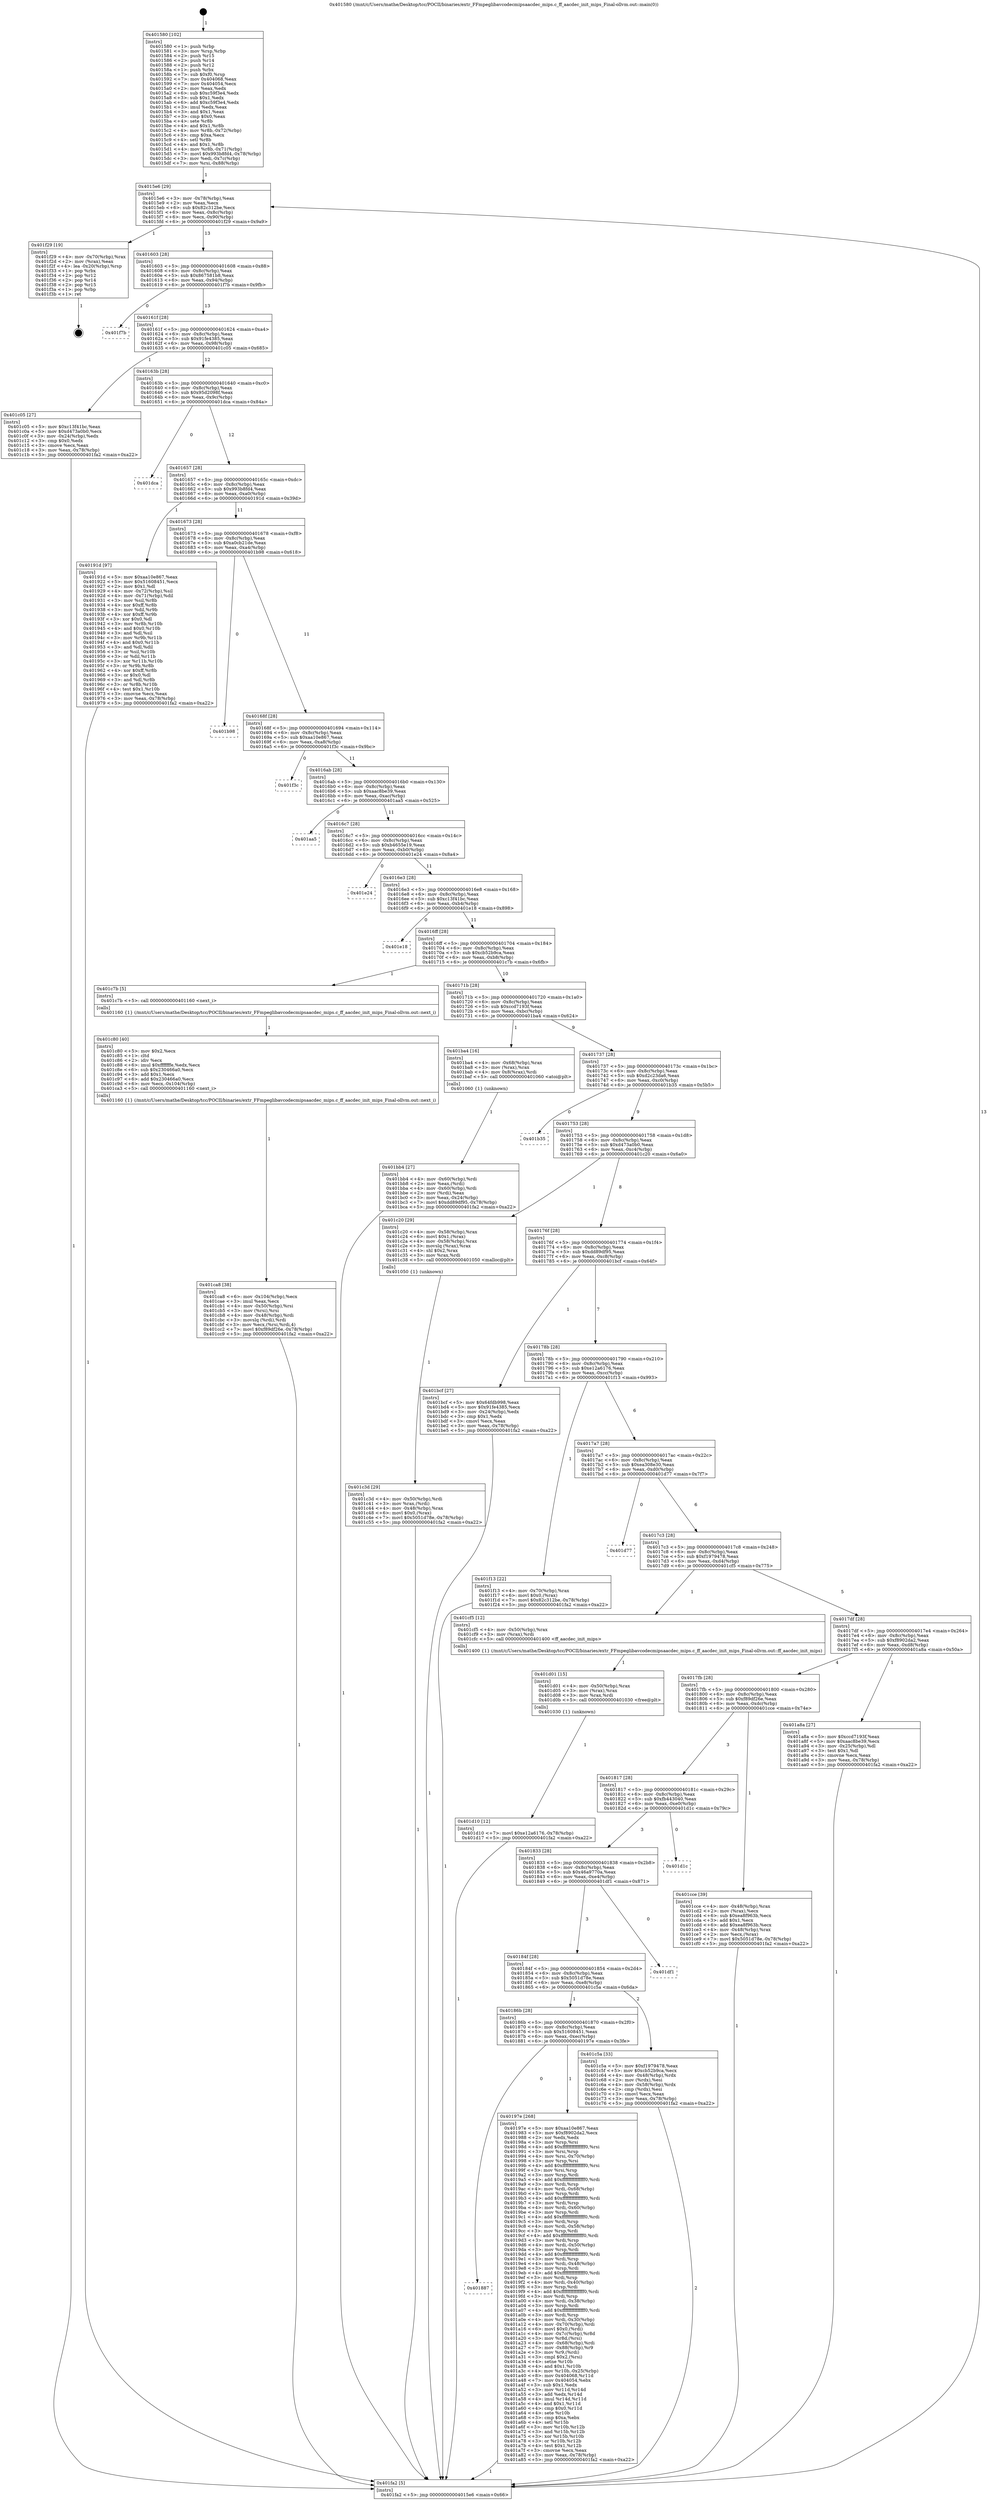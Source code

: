 digraph "0x401580" {
  label = "0x401580 (/mnt/c/Users/mathe/Desktop/tcc/POCII/binaries/extr_FFmpeglibavcodecmipsaacdec_mips.c_ff_aacdec_init_mips_Final-ollvm.out::main(0))"
  labelloc = "t"
  node[shape=record]

  Entry [label="",width=0.3,height=0.3,shape=circle,fillcolor=black,style=filled]
  "0x4015e6" [label="{
     0x4015e6 [29]\l
     | [instrs]\l
     &nbsp;&nbsp;0x4015e6 \<+3\>: mov -0x78(%rbp),%eax\l
     &nbsp;&nbsp;0x4015e9 \<+2\>: mov %eax,%ecx\l
     &nbsp;&nbsp;0x4015eb \<+6\>: sub $0x82c312be,%ecx\l
     &nbsp;&nbsp;0x4015f1 \<+6\>: mov %eax,-0x8c(%rbp)\l
     &nbsp;&nbsp;0x4015f7 \<+6\>: mov %ecx,-0x90(%rbp)\l
     &nbsp;&nbsp;0x4015fd \<+6\>: je 0000000000401f29 \<main+0x9a9\>\l
  }"]
  "0x401f29" [label="{
     0x401f29 [19]\l
     | [instrs]\l
     &nbsp;&nbsp;0x401f29 \<+4\>: mov -0x70(%rbp),%rax\l
     &nbsp;&nbsp;0x401f2d \<+2\>: mov (%rax),%eax\l
     &nbsp;&nbsp;0x401f2f \<+4\>: lea -0x20(%rbp),%rsp\l
     &nbsp;&nbsp;0x401f33 \<+1\>: pop %rbx\l
     &nbsp;&nbsp;0x401f34 \<+2\>: pop %r12\l
     &nbsp;&nbsp;0x401f36 \<+2\>: pop %r14\l
     &nbsp;&nbsp;0x401f38 \<+2\>: pop %r15\l
     &nbsp;&nbsp;0x401f3a \<+1\>: pop %rbp\l
     &nbsp;&nbsp;0x401f3b \<+1\>: ret\l
  }"]
  "0x401603" [label="{
     0x401603 [28]\l
     | [instrs]\l
     &nbsp;&nbsp;0x401603 \<+5\>: jmp 0000000000401608 \<main+0x88\>\l
     &nbsp;&nbsp;0x401608 \<+6\>: mov -0x8c(%rbp),%eax\l
     &nbsp;&nbsp;0x40160e \<+5\>: sub $0x867581b8,%eax\l
     &nbsp;&nbsp;0x401613 \<+6\>: mov %eax,-0x94(%rbp)\l
     &nbsp;&nbsp;0x401619 \<+6\>: je 0000000000401f7b \<main+0x9fb\>\l
  }"]
  Exit [label="",width=0.3,height=0.3,shape=circle,fillcolor=black,style=filled,peripheries=2]
  "0x401f7b" [label="{
     0x401f7b\l
  }", style=dashed]
  "0x40161f" [label="{
     0x40161f [28]\l
     | [instrs]\l
     &nbsp;&nbsp;0x40161f \<+5\>: jmp 0000000000401624 \<main+0xa4\>\l
     &nbsp;&nbsp;0x401624 \<+6\>: mov -0x8c(%rbp),%eax\l
     &nbsp;&nbsp;0x40162a \<+5\>: sub $0x91fe4385,%eax\l
     &nbsp;&nbsp;0x40162f \<+6\>: mov %eax,-0x98(%rbp)\l
     &nbsp;&nbsp;0x401635 \<+6\>: je 0000000000401c05 \<main+0x685\>\l
  }"]
  "0x401d10" [label="{
     0x401d10 [12]\l
     | [instrs]\l
     &nbsp;&nbsp;0x401d10 \<+7\>: movl $0xe12a6176,-0x78(%rbp)\l
     &nbsp;&nbsp;0x401d17 \<+5\>: jmp 0000000000401fa2 \<main+0xa22\>\l
  }"]
  "0x401c05" [label="{
     0x401c05 [27]\l
     | [instrs]\l
     &nbsp;&nbsp;0x401c05 \<+5\>: mov $0xc13f41bc,%eax\l
     &nbsp;&nbsp;0x401c0a \<+5\>: mov $0xd473a0b0,%ecx\l
     &nbsp;&nbsp;0x401c0f \<+3\>: mov -0x24(%rbp),%edx\l
     &nbsp;&nbsp;0x401c12 \<+3\>: cmp $0x0,%edx\l
     &nbsp;&nbsp;0x401c15 \<+3\>: cmove %ecx,%eax\l
     &nbsp;&nbsp;0x401c18 \<+3\>: mov %eax,-0x78(%rbp)\l
     &nbsp;&nbsp;0x401c1b \<+5\>: jmp 0000000000401fa2 \<main+0xa22\>\l
  }"]
  "0x40163b" [label="{
     0x40163b [28]\l
     | [instrs]\l
     &nbsp;&nbsp;0x40163b \<+5\>: jmp 0000000000401640 \<main+0xc0\>\l
     &nbsp;&nbsp;0x401640 \<+6\>: mov -0x8c(%rbp),%eax\l
     &nbsp;&nbsp;0x401646 \<+5\>: sub $0x95d2098f,%eax\l
     &nbsp;&nbsp;0x40164b \<+6\>: mov %eax,-0x9c(%rbp)\l
     &nbsp;&nbsp;0x401651 \<+6\>: je 0000000000401dca \<main+0x84a\>\l
  }"]
  "0x401d01" [label="{
     0x401d01 [15]\l
     | [instrs]\l
     &nbsp;&nbsp;0x401d01 \<+4\>: mov -0x50(%rbp),%rax\l
     &nbsp;&nbsp;0x401d05 \<+3\>: mov (%rax),%rax\l
     &nbsp;&nbsp;0x401d08 \<+3\>: mov %rax,%rdi\l
     &nbsp;&nbsp;0x401d0b \<+5\>: call 0000000000401030 \<free@plt\>\l
     | [calls]\l
     &nbsp;&nbsp;0x401030 \{1\} (unknown)\l
  }"]
  "0x401dca" [label="{
     0x401dca\l
  }", style=dashed]
  "0x401657" [label="{
     0x401657 [28]\l
     | [instrs]\l
     &nbsp;&nbsp;0x401657 \<+5\>: jmp 000000000040165c \<main+0xdc\>\l
     &nbsp;&nbsp;0x40165c \<+6\>: mov -0x8c(%rbp),%eax\l
     &nbsp;&nbsp;0x401662 \<+5\>: sub $0x993b8fd4,%eax\l
     &nbsp;&nbsp;0x401667 \<+6\>: mov %eax,-0xa0(%rbp)\l
     &nbsp;&nbsp;0x40166d \<+6\>: je 000000000040191d \<main+0x39d\>\l
  }"]
  "0x401ca8" [label="{
     0x401ca8 [38]\l
     | [instrs]\l
     &nbsp;&nbsp;0x401ca8 \<+6\>: mov -0x104(%rbp),%ecx\l
     &nbsp;&nbsp;0x401cae \<+3\>: imul %eax,%ecx\l
     &nbsp;&nbsp;0x401cb1 \<+4\>: mov -0x50(%rbp),%rsi\l
     &nbsp;&nbsp;0x401cb5 \<+3\>: mov (%rsi),%rsi\l
     &nbsp;&nbsp;0x401cb8 \<+4\>: mov -0x48(%rbp),%rdi\l
     &nbsp;&nbsp;0x401cbc \<+3\>: movslq (%rdi),%rdi\l
     &nbsp;&nbsp;0x401cbf \<+3\>: mov %ecx,(%rsi,%rdi,4)\l
     &nbsp;&nbsp;0x401cc2 \<+7\>: movl $0xf89df26e,-0x78(%rbp)\l
     &nbsp;&nbsp;0x401cc9 \<+5\>: jmp 0000000000401fa2 \<main+0xa22\>\l
  }"]
  "0x40191d" [label="{
     0x40191d [97]\l
     | [instrs]\l
     &nbsp;&nbsp;0x40191d \<+5\>: mov $0xaa10e867,%eax\l
     &nbsp;&nbsp;0x401922 \<+5\>: mov $0x51608451,%ecx\l
     &nbsp;&nbsp;0x401927 \<+2\>: mov $0x1,%dl\l
     &nbsp;&nbsp;0x401929 \<+4\>: mov -0x72(%rbp),%sil\l
     &nbsp;&nbsp;0x40192d \<+4\>: mov -0x71(%rbp),%dil\l
     &nbsp;&nbsp;0x401931 \<+3\>: mov %sil,%r8b\l
     &nbsp;&nbsp;0x401934 \<+4\>: xor $0xff,%r8b\l
     &nbsp;&nbsp;0x401938 \<+3\>: mov %dil,%r9b\l
     &nbsp;&nbsp;0x40193b \<+4\>: xor $0xff,%r9b\l
     &nbsp;&nbsp;0x40193f \<+3\>: xor $0x0,%dl\l
     &nbsp;&nbsp;0x401942 \<+3\>: mov %r8b,%r10b\l
     &nbsp;&nbsp;0x401945 \<+4\>: and $0x0,%r10b\l
     &nbsp;&nbsp;0x401949 \<+3\>: and %dl,%sil\l
     &nbsp;&nbsp;0x40194c \<+3\>: mov %r9b,%r11b\l
     &nbsp;&nbsp;0x40194f \<+4\>: and $0x0,%r11b\l
     &nbsp;&nbsp;0x401953 \<+3\>: and %dl,%dil\l
     &nbsp;&nbsp;0x401956 \<+3\>: or %sil,%r10b\l
     &nbsp;&nbsp;0x401959 \<+3\>: or %dil,%r11b\l
     &nbsp;&nbsp;0x40195c \<+3\>: xor %r11b,%r10b\l
     &nbsp;&nbsp;0x40195f \<+3\>: or %r9b,%r8b\l
     &nbsp;&nbsp;0x401962 \<+4\>: xor $0xff,%r8b\l
     &nbsp;&nbsp;0x401966 \<+3\>: or $0x0,%dl\l
     &nbsp;&nbsp;0x401969 \<+3\>: and %dl,%r8b\l
     &nbsp;&nbsp;0x40196c \<+3\>: or %r8b,%r10b\l
     &nbsp;&nbsp;0x40196f \<+4\>: test $0x1,%r10b\l
     &nbsp;&nbsp;0x401973 \<+3\>: cmovne %ecx,%eax\l
     &nbsp;&nbsp;0x401976 \<+3\>: mov %eax,-0x78(%rbp)\l
     &nbsp;&nbsp;0x401979 \<+5\>: jmp 0000000000401fa2 \<main+0xa22\>\l
  }"]
  "0x401673" [label="{
     0x401673 [28]\l
     | [instrs]\l
     &nbsp;&nbsp;0x401673 \<+5\>: jmp 0000000000401678 \<main+0xf8\>\l
     &nbsp;&nbsp;0x401678 \<+6\>: mov -0x8c(%rbp),%eax\l
     &nbsp;&nbsp;0x40167e \<+5\>: sub $0xa0cb21de,%eax\l
     &nbsp;&nbsp;0x401683 \<+6\>: mov %eax,-0xa4(%rbp)\l
     &nbsp;&nbsp;0x401689 \<+6\>: je 0000000000401b98 \<main+0x618\>\l
  }"]
  "0x401fa2" [label="{
     0x401fa2 [5]\l
     | [instrs]\l
     &nbsp;&nbsp;0x401fa2 \<+5\>: jmp 00000000004015e6 \<main+0x66\>\l
  }"]
  "0x401580" [label="{
     0x401580 [102]\l
     | [instrs]\l
     &nbsp;&nbsp;0x401580 \<+1\>: push %rbp\l
     &nbsp;&nbsp;0x401581 \<+3\>: mov %rsp,%rbp\l
     &nbsp;&nbsp;0x401584 \<+2\>: push %r15\l
     &nbsp;&nbsp;0x401586 \<+2\>: push %r14\l
     &nbsp;&nbsp;0x401588 \<+2\>: push %r12\l
     &nbsp;&nbsp;0x40158a \<+1\>: push %rbx\l
     &nbsp;&nbsp;0x40158b \<+7\>: sub $0xf0,%rsp\l
     &nbsp;&nbsp;0x401592 \<+7\>: mov 0x404068,%eax\l
     &nbsp;&nbsp;0x401599 \<+7\>: mov 0x404054,%ecx\l
     &nbsp;&nbsp;0x4015a0 \<+2\>: mov %eax,%edx\l
     &nbsp;&nbsp;0x4015a2 \<+6\>: sub $0xc59f3e4,%edx\l
     &nbsp;&nbsp;0x4015a8 \<+3\>: sub $0x1,%edx\l
     &nbsp;&nbsp;0x4015ab \<+6\>: add $0xc59f3e4,%edx\l
     &nbsp;&nbsp;0x4015b1 \<+3\>: imul %edx,%eax\l
     &nbsp;&nbsp;0x4015b4 \<+3\>: and $0x1,%eax\l
     &nbsp;&nbsp;0x4015b7 \<+3\>: cmp $0x0,%eax\l
     &nbsp;&nbsp;0x4015ba \<+4\>: sete %r8b\l
     &nbsp;&nbsp;0x4015be \<+4\>: and $0x1,%r8b\l
     &nbsp;&nbsp;0x4015c2 \<+4\>: mov %r8b,-0x72(%rbp)\l
     &nbsp;&nbsp;0x4015c6 \<+3\>: cmp $0xa,%ecx\l
     &nbsp;&nbsp;0x4015c9 \<+4\>: setl %r8b\l
     &nbsp;&nbsp;0x4015cd \<+4\>: and $0x1,%r8b\l
     &nbsp;&nbsp;0x4015d1 \<+4\>: mov %r8b,-0x71(%rbp)\l
     &nbsp;&nbsp;0x4015d5 \<+7\>: movl $0x993b8fd4,-0x78(%rbp)\l
     &nbsp;&nbsp;0x4015dc \<+3\>: mov %edi,-0x7c(%rbp)\l
     &nbsp;&nbsp;0x4015df \<+7\>: mov %rsi,-0x88(%rbp)\l
  }"]
  "0x401c80" [label="{
     0x401c80 [40]\l
     | [instrs]\l
     &nbsp;&nbsp;0x401c80 \<+5\>: mov $0x2,%ecx\l
     &nbsp;&nbsp;0x401c85 \<+1\>: cltd\l
     &nbsp;&nbsp;0x401c86 \<+2\>: idiv %ecx\l
     &nbsp;&nbsp;0x401c88 \<+6\>: imul $0xfffffffe,%edx,%ecx\l
     &nbsp;&nbsp;0x401c8e \<+6\>: sub $0x230466a0,%ecx\l
     &nbsp;&nbsp;0x401c94 \<+3\>: add $0x1,%ecx\l
     &nbsp;&nbsp;0x401c97 \<+6\>: add $0x230466a0,%ecx\l
     &nbsp;&nbsp;0x401c9d \<+6\>: mov %ecx,-0x104(%rbp)\l
     &nbsp;&nbsp;0x401ca3 \<+5\>: call 0000000000401160 \<next_i\>\l
     | [calls]\l
     &nbsp;&nbsp;0x401160 \{1\} (/mnt/c/Users/mathe/Desktop/tcc/POCII/binaries/extr_FFmpeglibavcodecmipsaacdec_mips.c_ff_aacdec_init_mips_Final-ollvm.out::next_i)\l
  }"]
  "0x401b98" [label="{
     0x401b98\l
  }", style=dashed]
  "0x40168f" [label="{
     0x40168f [28]\l
     | [instrs]\l
     &nbsp;&nbsp;0x40168f \<+5\>: jmp 0000000000401694 \<main+0x114\>\l
     &nbsp;&nbsp;0x401694 \<+6\>: mov -0x8c(%rbp),%eax\l
     &nbsp;&nbsp;0x40169a \<+5\>: sub $0xaa10e867,%eax\l
     &nbsp;&nbsp;0x40169f \<+6\>: mov %eax,-0xa8(%rbp)\l
     &nbsp;&nbsp;0x4016a5 \<+6\>: je 0000000000401f3c \<main+0x9bc\>\l
  }"]
  "0x401c3d" [label="{
     0x401c3d [29]\l
     | [instrs]\l
     &nbsp;&nbsp;0x401c3d \<+4\>: mov -0x50(%rbp),%rdi\l
     &nbsp;&nbsp;0x401c41 \<+3\>: mov %rax,(%rdi)\l
     &nbsp;&nbsp;0x401c44 \<+4\>: mov -0x48(%rbp),%rax\l
     &nbsp;&nbsp;0x401c48 \<+6\>: movl $0x0,(%rax)\l
     &nbsp;&nbsp;0x401c4e \<+7\>: movl $0x5051d78e,-0x78(%rbp)\l
     &nbsp;&nbsp;0x401c55 \<+5\>: jmp 0000000000401fa2 \<main+0xa22\>\l
  }"]
  "0x401f3c" [label="{
     0x401f3c\l
  }", style=dashed]
  "0x4016ab" [label="{
     0x4016ab [28]\l
     | [instrs]\l
     &nbsp;&nbsp;0x4016ab \<+5\>: jmp 00000000004016b0 \<main+0x130\>\l
     &nbsp;&nbsp;0x4016b0 \<+6\>: mov -0x8c(%rbp),%eax\l
     &nbsp;&nbsp;0x4016b6 \<+5\>: sub $0xaac8be39,%eax\l
     &nbsp;&nbsp;0x4016bb \<+6\>: mov %eax,-0xac(%rbp)\l
     &nbsp;&nbsp;0x4016c1 \<+6\>: je 0000000000401aa5 \<main+0x525\>\l
  }"]
  "0x401bb4" [label="{
     0x401bb4 [27]\l
     | [instrs]\l
     &nbsp;&nbsp;0x401bb4 \<+4\>: mov -0x60(%rbp),%rdi\l
     &nbsp;&nbsp;0x401bb8 \<+2\>: mov %eax,(%rdi)\l
     &nbsp;&nbsp;0x401bba \<+4\>: mov -0x60(%rbp),%rdi\l
     &nbsp;&nbsp;0x401bbe \<+2\>: mov (%rdi),%eax\l
     &nbsp;&nbsp;0x401bc0 \<+3\>: mov %eax,-0x24(%rbp)\l
     &nbsp;&nbsp;0x401bc3 \<+7\>: movl $0xdd89df95,-0x78(%rbp)\l
     &nbsp;&nbsp;0x401bca \<+5\>: jmp 0000000000401fa2 \<main+0xa22\>\l
  }"]
  "0x401aa5" [label="{
     0x401aa5\l
  }", style=dashed]
  "0x4016c7" [label="{
     0x4016c7 [28]\l
     | [instrs]\l
     &nbsp;&nbsp;0x4016c7 \<+5\>: jmp 00000000004016cc \<main+0x14c\>\l
     &nbsp;&nbsp;0x4016cc \<+6\>: mov -0x8c(%rbp),%eax\l
     &nbsp;&nbsp;0x4016d2 \<+5\>: sub $0xb4655e19,%eax\l
     &nbsp;&nbsp;0x4016d7 \<+6\>: mov %eax,-0xb0(%rbp)\l
     &nbsp;&nbsp;0x4016dd \<+6\>: je 0000000000401e24 \<main+0x8a4\>\l
  }"]
  "0x401887" [label="{
     0x401887\l
  }", style=dashed]
  "0x401e24" [label="{
     0x401e24\l
  }", style=dashed]
  "0x4016e3" [label="{
     0x4016e3 [28]\l
     | [instrs]\l
     &nbsp;&nbsp;0x4016e3 \<+5\>: jmp 00000000004016e8 \<main+0x168\>\l
     &nbsp;&nbsp;0x4016e8 \<+6\>: mov -0x8c(%rbp),%eax\l
     &nbsp;&nbsp;0x4016ee \<+5\>: sub $0xc13f41bc,%eax\l
     &nbsp;&nbsp;0x4016f3 \<+6\>: mov %eax,-0xb4(%rbp)\l
     &nbsp;&nbsp;0x4016f9 \<+6\>: je 0000000000401e18 \<main+0x898\>\l
  }"]
  "0x40197e" [label="{
     0x40197e [268]\l
     | [instrs]\l
     &nbsp;&nbsp;0x40197e \<+5\>: mov $0xaa10e867,%eax\l
     &nbsp;&nbsp;0x401983 \<+5\>: mov $0xf8902da2,%ecx\l
     &nbsp;&nbsp;0x401988 \<+2\>: xor %edx,%edx\l
     &nbsp;&nbsp;0x40198a \<+3\>: mov %rsp,%rsi\l
     &nbsp;&nbsp;0x40198d \<+4\>: add $0xfffffffffffffff0,%rsi\l
     &nbsp;&nbsp;0x401991 \<+3\>: mov %rsi,%rsp\l
     &nbsp;&nbsp;0x401994 \<+4\>: mov %rsi,-0x70(%rbp)\l
     &nbsp;&nbsp;0x401998 \<+3\>: mov %rsp,%rsi\l
     &nbsp;&nbsp;0x40199b \<+4\>: add $0xfffffffffffffff0,%rsi\l
     &nbsp;&nbsp;0x40199f \<+3\>: mov %rsi,%rsp\l
     &nbsp;&nbsp;0x4019a2 \<+3\>: mov %rsp,%rdi\l
     &nbsp;&nbsp;0x4019a5 \<+4\>: add $0xfffffffffffffff0,%rdi\l
     &nbsp;&nbsp;0x4019a9 \<+3\>: mov %rdi,%rsp\l
     &nbsp;&nbsp;0x4019ac \<+4\>: mov %rdi,-0x68(%rbp)\l
     &nbsp;&nbsp;0x4019b0 \<+3\>: mov %rsp,%rdi\l
     &nbsp;&nbsp;0x4019b3 \<+4\>: add $0xfffffffffffffff0,%rdi\l
     &nbsp;&nbsp;0x4019b7 \<+3\>: mov %rdi,%rsp\l
     &nbsp;&nbsp;0x4019ba \<+4\>: mov %rdi,-0x60(%rbp)\l
     &nbsp;&nbsp;0x4019be \<+3\>: mov %rsp,%rdi\l
     &nbsp;&nbsp;0x4019c1 \<+4\>: add $0xfffffffffffffff0,%rdi\l
     &nbsp;&nbsp;0x4019c5 \<+3\>: mov %rdi,%rsp\l
     &nbsp;&nbsp;0x4019c8 \<+4\>: mov %rdi,-0x58(%rbp)\l
     &nbsp;&nbsp;0x4019cc \<+3\>: mov %rsp,%rdi\l
     &nbsp;&nbsp;0x4019cf \<+4\>: add $0xfffffffffffffff0,%rdi\l
     &nbsp;&nbsp;0x4019d3 \<+3\>: mov %rdi,%rsp\l
     &nbsp;&nbsp;0x4019d6 \<+4\>: mov %rdi,-0x50(%rbp)\l
     &nbsp;&nbsp;0x4019da \<+3\>: mov %rsp,%rdi\l
     &nbsp;&nbsp;0x4019dd \<+4\>: add $0xfffffffffffffff0,%rdi\l
     &nbsp;&nbsp;0x4019e1 \<+3\>: mov %rdi,%rsp\l
     &nbsp;&nbsp;0x4019e4 \<+4\>: mov %rdi,-0x48(%rbp)\l
     &nbsp;&nbsp;0x4019e8 \<+3\>: mov %rsp,%rdi\l
     &nbsp;&nbsp;0x4019eb \<+4\>: add $0xfffffffffffffff0,%rdi\l
     &nbsp;&nbsp;0x4019ef \<+3\>: mov %rdi,%rsp\l
     &nbsp;&nbsp;0x4019f2 \<+4\>: mov %rdi,-0x40(%rbp)\l
     &nbsp;&nbsp;0x4019f6 \<+3\>: mov %rsp,%rdi\l
     &nbsp;&nbsp;0x4019f9 \<+4\>: add $0xfffffffffffffff0,%rdi\l
     &nbsp;&nbsp;0x4019fd \<+3\>: mov %rdi,%rsp\l
     &nbsp;&nbsp;0x401a00 \<+4\>: mov %rdi,-0x38(%rbp)\l
     &nbsp;&nbsp;0x401a04 \<+3\>: mov %rsp,%rdi\l
     &nbsp;&nbsp;0x401a07 \<+4\>: add $0xfffffffffffffff0,%rdi\l
     &nbsp;&nbsp;0x401a0b \<+3\>: mov %rdi,%rsp\l
     &nbsp;&nbsp;0x401a0e \<+4\>: mov %rdi,-0x30(%rbp)\l
     &nbsp;&nbsp;0x401a12 \<+4\>: mov -0x70(%rbp),%rdi\l
     &nbsp;&nbsp;0x401a16 \<+6\>: movl $0x0,(%rdi)\l
     &nbsp;&nbsp;0x401a1c \<+4\>: mov -0x7c(%rbp),%r8d\l
     &nbsp;&nbsp;0x401a20 \<+3\>: mov %r8d,(%rsi)\l
     &nbsp;&nbsp;0x401a23 \<+4\>: mov -0x68(%rbp),%rdi\l
     &nbsp;&nbsp;0x401a27 \<+7\>: mov -0x88(%rbp),%r9\l
     &nbsp;&nbsp;0x401a2e \<+3\>: mov %r9,(%rdi)\l
     &nbsp;&nbsp;0x401a31 \<+3\>: cmpl $0x2,(%rsi)\l
     &nbsp;&nbsp;0x401a34 \<+4\>: setne %r10b\l
     &nbsp;&nbsp;0x401a38 \<+4\>: and $0x1,%r10b\l
     &nbsp;&nbsp;0x401a3c \<+4\>: mov %r10b,-0x25(%rbp)\l
     &nbsp;&nbsp;0x401a40 \<+8\>: mov 0x404068,%r11d\l
     &nbsp;&nbsp;0x401a48 \<+7\>: mov 0x404054,%ebx\l
     &nbsp;&nbsp;0x401a4f \<+3\>: sub $0x1,%edx\l
     &nbsp;&nbsp;0x401a52 \<+3\>: mov %r11d,%r14d\l
     &nbsp;&nbsp;0x401a55 \<+3\>: add %edx,%r14d\l
     &nbsp;&nbsp;0x401a58 \<+4\>: imul %r14d,%r11d\l
     &nbsp;&nbsp;0x401a5c \<+4\>: and $0x1,%r11d\l
     &nbsp;&nbsp;0x401a60 \<+4\>: cmp $0x0,%r11d\l
     &nbsp;&nbsp;0x401a64 \<+4\>: sete %r10b\l
     &nbsp;&nbsp;0x401a68 \<+3\>: cmp $0xa,%ebx\l
     &nbsp;&nbsp;0x401a6b \<+4\>: setl %r15b\l
     &nbsp;&nbsp;0x401a6f \<+3\>: mov %r10b,%r12b\l
     &nbsp;&nbsp;0x401a72 \<+3\>: and %r15b,%r12b\l
     &nbsp;&nbsp;0x401a75 \<+3\>: xor %r15b,%r10b\l
     &nbsp;&nbsp;0x401a78 \<+3\>: or %r10b,%r12b\l
     &nbsp;&nbsp;0x401a7b \<+4\>: test $0x1,%r12b\l
     &nbsp;&nbsp;0x401a7f \<+3\>: cmovne %ecx,%eax\l
     &nbsp;&nbsp;0x401a82 \<+3\>: mov %eax,-0x78(%rbp)\l
     &nbsp;&nbsp;0x401a85 \<+5\>: jmp 0000000000401fa2 \<main+0xa22\>\l
  }"]
  "0x401e18" [label="{
     0x401e18\l
  }", style=dashed]
  "0x4016ff" [label="{
     0x4016ff [28]\l
     | [instrs]\l
     &nbsp;&nbsp;0x4016ff \<+5\>: jmp 0000000000401704 \<main+0x184\>\l
     &nbsp;&nbsp;0x401704 \<+6\>: mov -0x8c(%rbp),%eax\l
     &nbsp;&nbsp;0x40170a \<+5\>: sub $0xcb52b9ca,%eax\l
     &nbsp;&nbsp;0x40170f \<+6\>: mov %eax,-0xb8(%rbp)\l
     &nbsp;&nbsp;0x401715 \<+6\>: je 0000000000401c7b \<main+0x6fb\>\l
  }"]
  "0x40186b" [label="{
     0x40186b [28]\l
     | [instrs]\l
     &nbsp;&nbsp;0x40186b \<+5\>: jmp 0000000000401870 \<main+0x2f0\>\l
     &nbsp;&nbsp;0x401870 \<+6\>: mov -0x8c(%rbp),%eax\l
     &nbsp;&nbsp;0x401876 \<+5\>: sub $0x51608451,%eax\l
     &nbsp;&nbsp;0x40187b \<+6\>: mov %eax,-0xec(%rbp)\l
     &nbsp;&nbsp;0x401881 \<+6\>: je 000000000040197e \<main+0x3fe\>\l
  }"]
  "0x401c7b" [label="{
     0x401c7b [5]\l
     | [instrs]\l
     &nbsp;&nbsp;0x401c7b \<+5\>: call 0000000000401160 \<next_i\>\l
     | [calls]\l
     &nbsp;&nbsp;0x401160 \{1\} (/mnt/c/Users/mathe/Desktop/tcc/POCII/binaries/extr_FFmpeglibavcodecmipsaacdec_mips.c_ff_aacdec_init_mips_Final-ollvm.out::next_i)\l
  }"]
  "0x40171b" [label="{
     0x40171b [28]\l
     | [instrs]\l
     &nbsp;&nbsp;0x40171b \<+5\>: jmp 0000000000401720 \<main+0x1a0\>\l
     &nbsp;&nbsp;0x401720 \<+6\>: mov -0x8c(%rbp),%eax\l
     &nbsp;&nbsp;0x401726 \<+5\>: sub $0xccd7193f,%eax\l
     &nbsp;&nbsp;0x40172b \<+6\>: mov %eax,-0xbc(%rbp)\l
     &nbsp;&nbsp;0x401731 \<+6\>: je 0000000000401ba4 \<main+0x624\>\l
  }"]
  "0x401c5a" [label="{
     0x401c5a [33]\l
     | [instrs]\l
     &nbsp;&nbsp;0x401c5a \<+5\>: mov $0xf1979478,%eax\l
     &nbsp;&nbsp;0x401c5f \<+5\>: mov $0xcb52b9ca,%ecx\l
     &nbsp;&nbsp;0x401c64 \<+4\>: mov -0x48(%rbp),%rdx\l
     &nbsp;&nbsp;0x401c68 \<+2\>: mov (%rdx),%esi\l
     &nbsp;&nbsp;0x401c6a \<+4\>: mov -0x58(%rbp),%rdx\l
     &nbsp;&nbsp;0x401c6e \<+2\>: cmp (%rdx),%esi\l
     &nbsp;&nbsp;0x401c70 \<+3\>: cmovl %ecx,%eax\l
     &nbsp;&nbsp;0x401c73 \<+3\>: mov %eax,-0x78(%rbp)\l
     &nbsp;&nbsp;0x401c76 \<+5\>: jmp 0000000000401fa2 \<main+0xa22\>\l
  }"]
  "0x401ba4" [label="{
     0x401ba4 [16]\l
     | [instrs]\l
     &nbsp;&nbsp;0x401ba4 \<+4\>: mov -0x68(%rbp),%rax\l
     &nbsp;&nbsp;0x401ba8 \<+3\>: mov (%rax),%rax\l
     &nbsp;&nbsp;0x401bab \<+4\>: mov 0x8(%rax),%rdi\l
     &nbsp;&nbsp;0x401baf \<+5\>: call 0000000000401060 \<atoi@plt\>\l
     | [calls]\l
     &nbsp;&nbsp;0x401060 \{1\} (unknown)\l
  }"]
  "0x401737" [label="{
     0x401737 [28]\l
     | [instrs]\l
     &nbsp;&nbsp;0x401737 \<+5\>: jmp 000000000040173c \<main+0x1bc\>\l
     &nbsp;&nbsp;0x40173c \<+6\>: mov -0x8c(%rbp),%eax\l
     &nbsp;&nbsp;0x401742 \<+5\>: sub $0xd2c23da6,%eax\l
     &nbsp;&nbsp;0x401747 \<+6\>: mov %eax,-0xc0(%rbp)\l
     &nbsp;&nbsp;0x40174d \<+6\>: je 0000000000401b35 \<main+0x5b5\>\l
  }"]
  "0x40184f" [label="{
     0x40184f [28]\l
     | [instrs]\l
     &nbsp;&nbsp;0x40184f \<+5\>: jmp 0000000000401854 \<main+0x2d4\>\l
     &nbsp;&nbsp;0x401854 \<+6\>: mov -0x8c(%rbp),%eax\l
     &nbsp;&nbsp;0x40185a \<+5\>: sub $0x5051d78e,%eax\l
     &nbsp;&nbsp;0x40185f \<+6\>: mov %eax,-0xe8(%rbp)\l
     &nbsp;&nbsp;0x401865 \<+6\>: je 0000000000401c5a \<main+0x6da\>\l
  }"]
  "0x401b35" [label="{
     0x401b35\l
  }", style=dashed]
  "0x401753" [label="{
     0x401753 [28]\l
     | [instrs]\l
     &nbsp;&nbsp;0x401753 \<+5\>: jmp 0000000000401758 \<main+0x1d8\>\l
     &nbsp;&nbsp;0x401758 \<+6\>: mov -0x8c(%rbp),%eax\l
     &nbsp;&nbsp;0x40175e \<+5\>: sub $0xd473a0b0,%eax\l
     &nbsp;&nbsp;0x401763 \<+6\>: mov %eax,-0xc4(%rbp)\l
     &nbsp;&nbsp;0x401769 \<+6\>: je 0000000000401c20 \<main+0x6a0\>\l
  }"]
  "0x401df1" [label="{
     0x401df1\l
  }", style=dashed]
  "0x401c20" [label="{
     0x401c20 [29]\l
     | [instrs]\l
     &nbsp;&nbsp;0x401c20 \<+4\>: mov -0x58(%rbp),%rax\l
     &nbsp;&nbsp;0x401c24 \<+6\>: movl $0x1,(%rax)\l
     &nbsp;&nbsp;0x401c2a \<+4\>: mov -0x58(%rbp),%rax\l
     &nbsp;&nbsp;0x401c2e \<+3\>: movslq (%rax),%rax\l
     &nbsp;&nbsp;0x401c31 \<+4\>: shl $0x2,%rax\l
     &nbsp;&nbsp;0x401c35 \<+3\>: mov %rax,%rdi\l
     &nbsp;&nbsp;0x401c38 \<+5\>: call 0000000000401050 \<malloc@plt\>\l
     | [calls]\l
     &nbsp;&nbsp;0x401050 \{1\} (unknown)\l
  }"]
  "0x40176f" [label="{
     0x40176f [28]\l
     | [instrs]\l
     &nbsp;&nbsp;0x40176f \<+5\>: jmp 0000000000401774 \<main+0x1f4\>\l
     &nbsp;&nbsp;0x401774 \<+6\>: mov -0x8c(%rbp),%eax\l
     &nbsp;&nbsp;0x40177a \<+5\>: sub $0xdd89df95,%eax\l
     &nbsp;&nbsp;0x40177f \<+6\>: mov %eax,-0xc8(%rbp)\l
     &nbsp;&nbsp;0x401785 \<+6\>: je 0000000000401bcf \<main+0x64f\>\l
  }"]
  "0x401833" [label="{
     0x401833 [28]\l
     | [instrs]\l
     &nbsp;&nbsp;0x401833 \<+5\>: jmp 0000000000401838 \<main+0x2b8\>\l
     &nbsp;&nbsp;0x401838 \<+6\>: mov -0x8c(%rbp),%eax\l
     &nbsp;&nbsp;0x40183e \<+5\>: sub $0x46a9770a,%eax\l
     &nbsp;&nbsp;0x401843 \<+6\>: mov %eax,-0xe4(%rbp)\l
     &nbsp;&nbsp;0x401849 \<+6\>: je 0000000000401df1 \<main+0x871\>\l
  }"]
  "0x401bcf" [label="{
     0x401bcf [27]\l
     | [instrs]\l
     &nbsp;&nbsp;0x401bcf \<+5\>: mov $0x64fdb998,%eax\l
     &nbsp;&nbsp;0x401bd4 \<+5\>: mov $0x91fe4385,%ecx\l
     &nbsp;&nbsp;0x401bd9 \<+3\>: mov -0x24(%rbp),%edx\l
     &nbsp;&nbsp;0x401bdc \<+3\>: cmp $0x1,%edx\l
     &nbsp;&nbsp;0x401bdf \<+3\>: cmovl %ecx,%eax\l
     &nbsp;&nbsp;0x401be2 \<+3\>: mov %eax,-0x78(%rbp)\l
     &nbsp;&nbsp;0x401be5 \<+5\>: jmp 0000000000401fa2 \<main+0xa22\>\l
  }"]
  "0x40178b" [label="{
     0x40178b [28]\l
     | [instrs]\l
     &nbsp;&nbsp;0x40178b \<+5\>: jmp 0000000000401790 \<main+0x210\>\l
     &nbsp;&nbsp;0x401790 \<+6\>: mov -0x8c(%rbp),%eax\l
     &nbsp;&nbsp;0x401796 \<+5\>: sub $0xe12a6176,%eax\l
     &nbsp;&nbsp;0x40179b \<+6\>: mov %eax,-0xcc(%rbp)\l
     &nbsp;&nbsp;0x4017a1 \<+6\>: je 0000000000401f13 \<main+0x993\>\l
  }"]
  "0x401d1c" [label="{
     0x401d1c\l
  }", style=dashed]
  "0x401f13" [label="{
     0x401f13 [22]\l
     | [instrs]\l
     &nbsp;&nbsp;0x401f13 \<+4\>: mov -0x70(%rbp),%rax\l
     &nbsp;&nbsp;0x401f17 \<+6\>: movl $0x0,(%rax)\l
     &nbsp;&nbsp;0x401f1d \<+7\>: movl $0x82c312be,-0x78(%rbp)\l
     &nbsp;&nbsp;0x401f24 \<+5\>: jmp 0000000000401fa2 \<main+0xa22\>\l
  }"]
  "0x4017a7" [label="{
     0x4017a7 [28]\l
     | [instrs]\l
     &nbsp;&nbsp;0x4017a7 \<+5\>: jmp 00000000004017ac \<main+0x22c\>\l
     &nbsp;&nbsp;0x4017ac \<+6\>: mov -0x8c(%rbp),%eax\l
     &nbsp;&nbsp;0x4017b2 \<+5\>: sub $0xea308e30,%eax\l
     &nbsp;&nbsp;0x4017b7 \<+6\>: mov %eax,-0xd0(%rbp)\l
     &nbsp;&nbsp;0x4017bd \<+6\>: je 0000000000401d77 \<main+0x7f7\>\l
  }"]
  "0x401817" [label="{
     0x401817 [28]\l
     | [instrs]\l
     &nbsp;&nbsp;0x401817 \<+5\>: jmp 000000000040181c \<main+0x29c\>\l
     &nbsp;&nbsp;0x40181c \<+6\>: mov -0x8c(%rbp),%eax\l
     &nbsp;&nbsp;0x401822 \<+5\>: sub $0xfb443040,%eax\l
     &nbsp;&nbsp;0x401827 \<+6\>: mov %eax,-0xe0(%rbp)\l
     &nbsp;&nbsp;0x40182d \<+6\>: je 0000000000401d1c \<main+0x79c\>\l
  }"]
  "0x401d77" [label="{
     0x401d77\l
  }", style=dashed]
  "0x4017c3" [label="{
     0x4017c3 [28]\l
     | [instrs]\l
     &nbsp;&nbsp;0x4017c3 \<+5\>: jmp 00000000004017c8 \<main+0x248\>\l
     &nbsp;&nbsp;0x4017c8 \<+6\>: mov -0x8c(%rbp),%eax\l
     &nbsp;&nbsp;0x4017ce \<+5\>: sub $0xf1979478,%eax\l
     &nbsp;&nbsp;0x4017d3 \<+6\>: mov %eax,-0xd4(%rbp)\l
     &nbsp;&nbsp;0x4017d9 \<+6\>: je 0000000000401cf5 \<main+0x775\>\l
  }"]
  "0x401cce" [label="{
     0x401cce [39]\l
     | [instrs]\l
     &nbsp;&nbsp;0x401cce \<+4\>: mov -0x48(%rbp),%rax\l
     &nbsp;&nbsp;0x401cd2 \<+2\>: mov (%rax),%ecx\l
     &nbsp;&nbsp;0x401cd4 \<+6\>: sub $0xea8f963b,%ecx\l
     &nbsp;&nbsp;0x401cda \<+3\>: add $0x1,%ecx\l
     &nbsp;&nbsp;0x401cdd \<+6\>: add $0xea8f963b,%ecx\l
     &nbsp;&nbsp;0x401ce3 \<+4\>: mov -0x48(%rbp),%rax\l
     &nbsp;&nbsp;0x401ce7 \<+2\>: mov %ecx,(%rax)\l
     &nbsp;&nbsp;0x401ce9 \<+7\>: movl $0x5051d78e,-0x78(%rbp)\l
     &nbsp;&nbsp;0x401cf0 \<+5\>: jmp 0000000000401fa2 \<main+0xa22\>\l
  }"]
  "0x401cf5" [label="{
     0x401cf5 [12]\l
     | [instrs]\l
     &nbsp;&nbsp;0x401cf5 \<+4\>: mov -0x50(%rbp),%rax\l
     &nbsp;&nbsp;0x401cf9 \<+3\>: mov (%rax),%rdi\l
     &nbsp;&nbsp;0x401cfc \<+5\>: call 0000000000401400 \<ff_aacdec_init_mips\>\l
     | [calls]\l
     &nbsp;&nbsp;0x401400 \{1\} (/mnt/c/Users/mathe/Desktop/tcc/POCII/binaries/extr_FFmpeglibavcodecmipsaacdec_mips.c_ff_aacdec_init_mips_Final-ollvm.out::ff_aacdec_init_mips)\l
  }"]
  "0x4017df" [label="{
     0x4017df [28]\l
     | [instrs]\l
     &nbsp;&nbsp;0x4017df \<+5\>: jmp 00000000004017e4 \<main+0x264\>\l
     &nbsp;&nbsp;0x4017e4 \<+6\>: mov -0x8c(%rbp),%eax\l
     &nbsp;&nbsp;0x4017ea \<+5\>: sub $0xf8902da2,%eax\l
     &nbsp;&nbsp;0x4017ef \<+6\>: mov %eax,-0xd8(%rbp)\l
     &nbsp;&nbsp;0x4017f5 \<+6\>: je 0000000000401a8a \<main+0x50a\>\l
  }"]
  "0x4017fb" [label="{
     0x4017fb [28]\l
     | [instrs]\l
     &nbsp;&nbsp;0x4017fb \<+5\>: jmp 0000000000401800 \<main+0x280\>\l
     &nbsp;&nbsp;0x401800 \<+6\>: mov -0x8c(%rbp),%eax\l
     &nbsp;&nbsp;0x401806 \<+5\>: sub $0xf89df26e,%eax\l
     &nbsp;&nbsp;0x40180b \<+6\>: mov %eax,-0xdc(%rbp)\l
     &nbsp;&nbsp;0x401811 \<+6\>: je 0000000000401cce \<main+0x74e\>\l
  }"]
  "0x401a8a" [label="{
     0x401a8a [27]\l
     | [instrs]\l
     &nbsp;&nbsp;0x401a8a \<+5\>: mov $0xccd7193f,%eax\l
     &nbsp;&nbsp;0x401a8f \<+5\>: mov $0xaac8be39,%ecx\l
     &nbsp;&nbsp;0x401a94 \<+3\>: mov -0x25(%rbp),%dl\l
     &nbsp;&nbsp;0x401a97 \<+3\>: test $0x1,%dl\l
     &nbsp;&nbsp;0x401a9a \<+3\>: cmovne %ecx,%eax\l
     &nbsp;&nbsp;0x401a9d \<+3\>: mov %eax,-0x78(%rbp)\l
     &nbsp;&nbsp;0x401aa0 \<+5\>: jmp 0000000000401fa2 \<main+0xa22\>\l
  }"]
  Entry -> "0x401580" [label=" 1"]
  "0x4015e6" -> "0x401f29" [label=" 1"]
  "0x4015e6" -> "0x401603" [label=" 13"]
  "0x401f29" -> Exit [label=" 1"]
  "0x401603" -> "0x401f7b" [label=" 0"]
  "0x401603" -> "0x40161f" [label=" 13"]
  "0x401f13" -> "0x401fa2" [label=" 1"]
  "0x40161f" -> "0x401c05" [label=" 1"]
  "0x40161f" -> "0x40163b" [label=" 12"]
  "0x401d10" -> "0x401fa2" [label=" 1"]
  "0x40163b" -> "0x401dca" [label=" 0"]
  "0x40163b" -> "0x401657" [label=" 12"]
  "0x401d01" -> "0x401d10" [label=" 1"]
  "0x401657" -> "0x40191d" [label=" 1"]
  "0x401657" -> "0x401673" [label=" 11"]
  "0x40191d" -> "0x401fa2" [label=" 1"]
  "0x401580" -> "0x4015e6" [label=" 1"]
  "0x401fa2" -> "0x4015e6" [label=" 13"]
  "0x401cf5" -> "0x401d01" [label=" 1"]
  "0x401673" -> "0x401b98" [label=" 0"]
  "0x401673" -> "0x40168f" [label=" 11"]
  "0x401cce" -> "0x401fa2" [label=" 1"]
  "0x40168f" -> "0x401f3c" [label=" 0"]
  "0x40168f" -> "0x4016ab" [label=" 11"]
  "0x401ca8" -> "0x401fa2" [label=" 1"]
  "0x4016ab" -> "0x401aa5" [label=" 0"]
  "0x4016ab" -> "0x4016c7" [label=" 11"]
  "0x401c80" -> "0x401ca8" [label=" 1"]
  "0x4016c7" -> "0x401e24" [label=" 0"]
  "0x4016c7" -> "0x4016e3" [label=" 11"]
  "0x401c5a" -> "0x401fa2" [label=" 2"]
  "0x4016e3" -> "0x401e18" [label=" 0"]
  "0x4016e3" -> "0x4016ff" [label=" 11"]
  "0x401c3d" -> "0x401fa2" [label=" 1"]
  "0x4016ff" -> "0x401c7b" [label=" 1"]
  "0x4016ff" -> "0x40171b" [label=" 10"]
  "0x401c05" -> "0x401fa2" [label=" 1"]
  "0x40171b" -> "0x401ba4" [label=" 1"]
  "0x40171b" -> "0x401737" [label=" 9"]
  "0x401bcf" -> "0x401fa2" [label=" 1"]
  "0x401737" -> "0x401b35" [label=" 0"]
  "0x401737" -> "0x401753" [label=" 9"]
  "0x401ba4" -> "0x401bb4" [label=" 1"]
  "0x401753" -> "0x401c20" [label=" 1"]
  "0x401753" -> "0x40176f" [label=" 8"]
  "0x401a8a" -> "0x401fa2" [label=" 1"]
  "0x40176f" -> "0x401bcf" [label=" 1"]
  "0x40176f" -> "0x40178b" [label=" 7"]
  "0x401c7b" -> "0x401c80" [label=" 1"]
  "0x40178b" -> "0x401f13" [label=" 1"]
  "0x40178b" -> "0x4017a7" [label=" 6"]
  "0x40186b" -> "0x401887" [label=" 0"]
  "0x4017a7" -> "0x401d77" [label=" 0"]
  "0x4017a7" -> "0x4017c3" [label=" 6"]
  "0x401c20" -> "0x401c3d" [label=" 1"]
  "0x4017c3" -> "0x401cf5" [label=" 1"]
  "0x4017c3" -> "0x4017df" [label=" 5"]
  "0x40184f" -> "0x40186b" [label=" 1"]
  "0x4017df" -> "0x401a8a" [label=" 1"]
  "0x4017df" -> "0x4017fb" [label=" 4"]
  "0x40184f" -> "0x401c5a" [label=" 2"]
  "0x4017fb" -> "0x401cce" [label=" 1"]
  "0x4017fb" -> "0x401817" [label=" 3"]
  "0x40186b" -> "0x40197e" [label=" 1"]
  "0x401817" -> "0x401d1c" [label=" 0"]
  "0x401817" -> "0x401833" [label=" 3"]
  "0x40197e" -> "0x401fa2" [label=" 1"]
  "0x401833" -> "0x401df1" [label=" 0"]
  "0x401833" -> "0x40184f" [label=" 3"]
  "0x401bb4" -> "0x401fa2" [label=" 1"]
}
